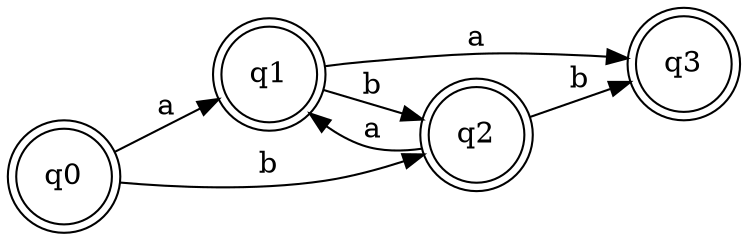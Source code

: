 digraph {
  rankdir=LR;
  node [shape = doublecircle,
  		peripheries = 2]; q3;
  node [shape = circle];
  START[label=q0];
  START -> q1 [label=a];
  START -> q2 [label=b];
  q1 -> q2 [label=b];
  q1 -> q3 [label=a];
  q2 -> q1 [label=a];
  q2 -> q3 [label=b];
}